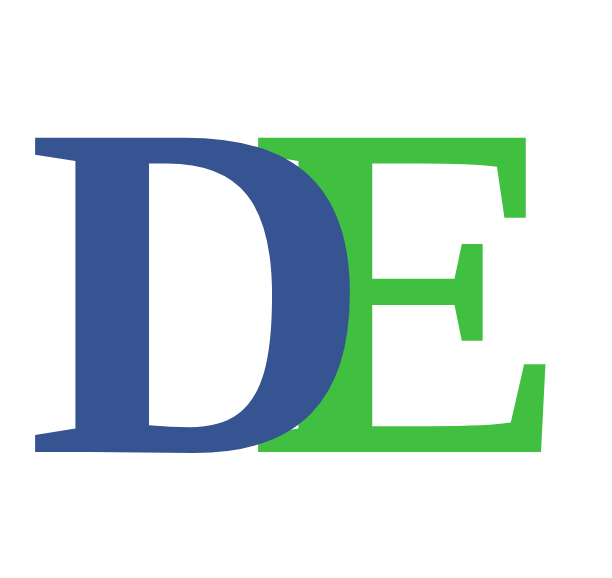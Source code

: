 <mxfile version="24.7.8">
  <diagram name="Page-1" id="PhxBp8120Z4Cl5BnsqYq">
    <mxGraphModel dx="1412" dy="943" grid="1" gridSize="10" guides="1" tooltips="1" connect="1" arrows="1" fold="1" page="1" pageScale="1" pageWidth="1100" pageHeight="850" math="0" shadow="0">
      <root>
        <mxCell id="0" />
        <mxCell id="1" parent="0" />
        <mxCell id="3jHzPYg7bSkFyvmUZXpK-3" value="" style="group" vertex="1" connectable="0" parent="1">
          <mxGeometry x="320" y="120" width="305" height="240" as="geometry" />
        </mxCell>
        <mxCell id="3jHzPYg7bSkFyvmUZXpK-2" value="E" style="text;html=1;align=center;verticalAlign=middle;whiteSpace=wrap;rounded=0;fontSize=240;fontFamily=Avenir;fontStyle=1;fontColor=#40bf40;" vertex="1" parent="3jHzPYg7bSkFyvmUZXpK-3">
          <mxGeometry x="105" width="200" height="240" as="geometry" />
        </mxCell>
        <mxCell id="3jHzPYg7bSkFyvmUZXpK-1" value="D" style="text;html=1;align=center;verticalAlign=middle;whiteSpace=wrap;rounded=0;fontSize=240;fontFamily=Avenir;fontStyle=1;fontColor=#375492;" vertex="1" parent="3jHzPYg7bSkFyvmUZXpK-3">
          <mxGeometry width="200" height="240" as="geometry" />
        </mxCell>
      </root>
    </mxGraphModel>
  </diagram>
</mxfile>
